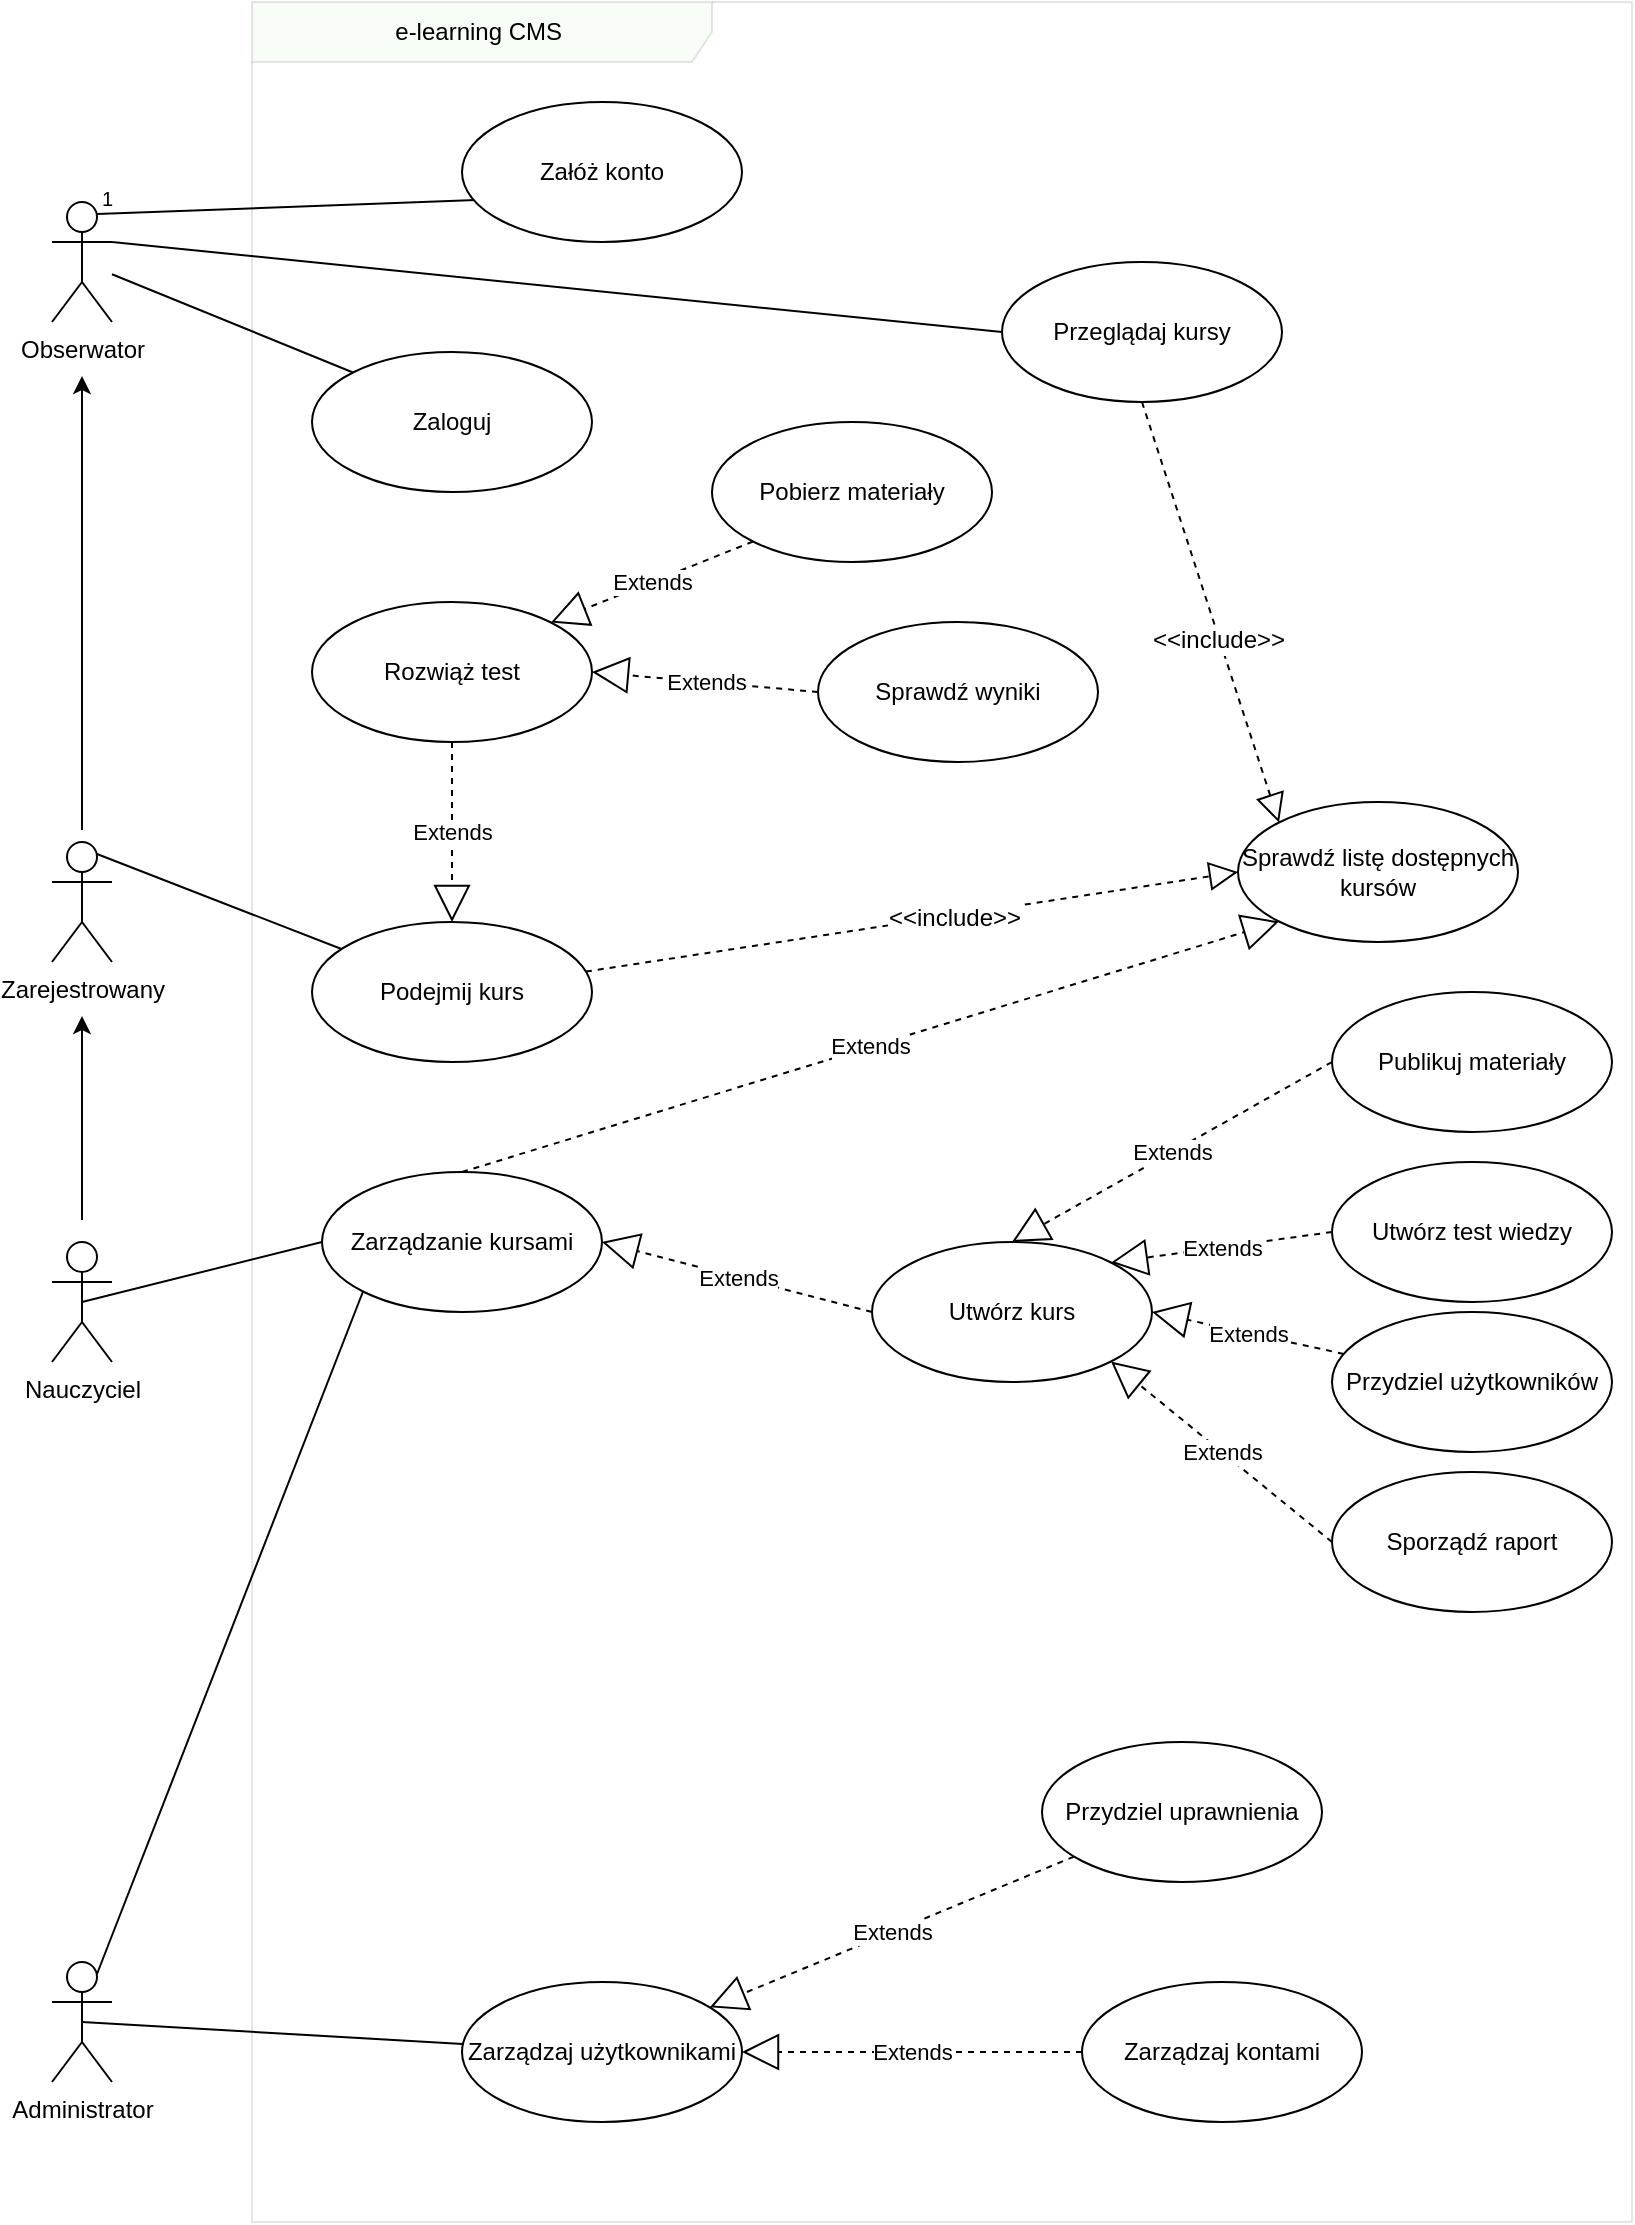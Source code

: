 <mxfile version="12.0.2" type="github" pages="1"><diagram id="77yTano_eLX5B2T2hPCA" name="Page-1"><mxGraphModel dx="1264" dy="575" grid="1" gridSize="10" guides="1" tooltips="1" connect="1" arrows="1" fold="1" page="1" pageScale="1" pageWidth="827" pageHeight="1169" math="0" shadow="0"><root><mxCell id="0"/><mxCell id="1" parent="0"/><mxCell id="cWHcqjAmBNIyeAgHYYpW-1" value="e-learning CMS&amp;nbsp;" style="shape=umlFrame;whiteSpace=wrap;html=1;fillColor=#B9E0A5;width=230;height=30;gradientColor=none;swimlaneFillColor=none;opacity=10;comic=0;shadow=0;" parent="1" vertex="1"><mxGeometry x="130" y="10" width="690" height="1110" as="geometry"/></mxCell><mxCell id="j3dvaK6d3Hkem1crAJbs-26" value="" style="edgeStyle=orthogonalEdgeStyle;rounded=0;orthogonalLoop=1;jettySize=auto;html=1;endArrow=none;endFill=0;targetPerimeterSpacing=6;sourcePerimeterSpacing=27;startArrow=classic;startFill=1;" parent="1" source="j3dvaK6d3Hkem1crAJbs-1" target="j3dvaK6d3Hkem1crAJbs-25" edge="1"><mxGeometry relative="1" as="geometry"/></mxCell><mxCell id="j3dvaK6d3Hkem1crAJbs-1" value="Obserwator" style="shape=umlActor;verticalLabelPosition=bottom;labelBackgroundColor=#ffffff;verticalAlign=top;html=1;" parent="1" vertex="1"><mxGeometry x="30" y="110" width="30" height="60" as="geometry"/></mxCell><mxCell id="j3dvaK6d3Hkem1crAJbs-44" value="" style="edgeStyle=none;rounded=0;orthogonalLoop=1;jettySize=auto;html=1;endArrow=none;endFill=0;startArrow=classic;startFill=1;targetPerimeterSpacing=11;sourcePerimeterSpacing=27;" parent="1" source="j3dvaK6d3Hkem1crAJbs-25" target="j3dvaK6d3Hkem1crAJbs-43" edge="1"><mxGeometry relative="1" as="geometry"/></mxCell><mxCell id="j3dvaK6d3Hkem1crAJbs-25" value="Zarejestrowany" style="shape=umlActor;verticalLabelPosition=bottom;labelBackgroundColor=#ffffff;verticalAlign=top;html=1;" parent="1" vertex="1"><mxGeometry x="30" y="430" width="30" height="60" as="geometry"/></mxCell><mxCell id="j3dvaK6d3Hkem1crAJbs-47" value="" style="edgeStyle=none;rounded=0;orthogonalLoop=1;jettySize=auto;html=1;endArrow=none;endFill=0;entryX=0;entryY=0.5;entryDx=0;entryDy=0;exitX=0.5;exitY=0.5;exitDx=0;exitDy=0;exitPerimeter=0;" parent="1" source="j3dvaK6d3Hkem1crAJbs-43" target="j3dvaK6d3Hkem1crAJbs-21" edge="1"><mxGeometry relative="1" as="geometry"><mxPoint x="175" y="420" as="targetPoint"/></mxGeometry></mxCell><mxCell id="j3dvaK6d3Hkem1crAJbs-43" value="Nauczyciel" style="shape=umlActor;verticalLabelPosition=bottom;labelBackgroundColor=#ffffff;verticalAlign=top;html=1;" parent="1" vertex="1"><mxGeometry x="30" y="630" width="30" height="60" as="geometry"/></mxCell><mxCell id="j3dvaK6d3Hkem1crAJbs-8" value="Administrator" style="shape=umlActor;verticalLabelPosition=bottom;labelBackgroundColor=#ffffff;verticalAlign=top;html=1;strokeColor=#000000;fillColor=none;gradientColor=none;" parent="1" vertex="1"><mxGeometry x="30" y="990" width="30" height="60" as="geometry"/></mxCell><mxCell id="j3dvaK6d3Hkem1crAJbs-22" value="Publikuj materiały" style="ellipse;whiteSpace=wrap;html=1;labelBackgroundColor=none;strokeColor=#000000;fillColor=none;gradientColor=none;" parent="1" vertex="1"><mxGeometry x="670" y="505" width="140" height="70" as="geometry"/></mxCell><mxCell id="j3dvaK6d3Hkem1crAJbs-23" value="Utwórz test wiedzy" style="ellipse;whiteSpace=wrap;html=1;labelBackgroundColor=none;strokeColor=#000000;fillColor=none;gradientColor=none;" parent="1" vertex="1"><mxGeometry x="670" y="590" width="140" height="70" as="geometry"/></mxCell><mxCell id="j925GtUJMoTr7FrOe4u7-14" value="Przydziel użytkowników" style="ellipse;whiteSpace=wrap;html=1;labelBackgroundColor=none;strokeColor=#000000;fillColor=none;gradientColor=none;" parent="1" vertex="1"><mxGeometry x="670" y="665" width="140" height="70" as="geometry"/></mxCell><mxCell id="j925GtUJMoTr7FrOe4u7-16" value="Sporządź raport" style="ellipse;whiteSpace=wrap;html=1;labelBackgroundColor=none;strokeColor=#000000;fillColor=none;gradientColor=none;" parent="1" vertex="1"><mxGeometry x="670" y="745" width="140" height="70" as="geometry"/></mxCell><mxCell id="j3dvaK6d3Hkem1crAJbs-36" value="" style="endArrow=none;endFill=0;endSize=12;html=1;exitX=0.75;exitY=0.1;exitDx=0;exitDy=0;exitPerimeter=0;" parent="1" source="j3dvaK6d3Hkem1crAJbs-25" target="j3dvaK6d3Hkem1crAJbs-28" edge="1"><mxGeometry width="160" relative="1" as="geometry"><mxPoint x="67" y="307" as="sourcePoint"/><mxPoint x="277.009" y="179.825" as="targetPoint"/></mxGeometry></mxCell><mxCell id="j3dvaK6d3Hkem1crAJbs-38" value="" style="endArrow=none;html=1;entryX=0.05;entryY=0.7;entryDx=0;entryDy=0;entryPerimeter=0;rounded=0;exitX=0.75;exitY=0.1;exitDx=0;exitDy=0;exitPerimeter=0;targetPerimeterSpacing=5;sourcePerimeterSpacing=7;" parent="1" source="j3dvaK6d3Hkem1crAJbs-1" target="j3dvaK6d3Hkem1crAJbs-2" edge="1"><mxGeometry relative="1" as="geometry"><mxPoint x="90" y="130" as="sourcePoint"/><mxPoint x="250" y="160" as="targetPoint"/></mxGeometry></mxCell><mxCell id="j3dvaK6d3Hkem1crAJbs-39" value="1" style="resizable=0;html=1;align=left;verticalAlign=bottom;labelBackgroundColor=#ffffff;fontSize=10;" parent="j3dvaK6d3Hkem1crAJbs-38" connectable="0" vertex="1"><mxGeometry x="-1" relative="1" as="geometry"/></mxCell><mxCell id="j3dvaK6d3Hkem1crAJbs-49" value="" style="endArrow=none;endFill=0;endSize=12;html=1;exitX=1;exitY=0.333;exitDx=0;exitDy=0;exitPerimeter=0;entryX=0;entryY=0.5;entryDx=0;entryDy=0;" parent="1" source="j3dvaK6d3Hkem1crAJbs-1" target="j3dvaK6d3Hkem1crAJbs-48" edge="1"><mxGeometry width="160" relative="1" as="geometry"><mxPoint x="157.01" y="222.72" as="sourcePoint"/><mxPoint x="303.048" y="219.801" as="targetPoint"/></mxGeometry></mxCell><mxCell id="j3dvaK6d3Hkem1crAJbs-50" value="" style="edgeStyle=none;rounded=0;orthogonalLoop=1;jettySize=auto;html=1;endArrow=none;endFill=0;exitX=0.5;exitY=0.5;exitDx=0;exitDy=0;exitPerimeter=0;" parent="1" source="j3dvaK6d3Hkem1crAJbs-8" target="j3dvaK6d3Hkem1crAJbs-13" edge="1"><mxGeometry relative="1" as="geometry"><mxPoint x="105" y="1030" as="sourcePoint"/><mxPoint x="275" y="880" as="targetPoint"/></mxGeometry></mxCell><mxCell id="j925GtUJMoTr7FrOe4u7-37" value="" style="endArrow=none;html=1;entryX=0;entryY=1;entryDx=0;entryDy=0;exitX=0.75;exitY=0.1;exitDx=0;exitDy=0;exitPerimeter=0;" parent="1" source="j3dvaK6d3Hkem1crAJbs-8" target="j3dvaK6d3Hkem1crAJbs-21" edge="1"><mxGeometry width="50" height="50" relative="1" as="geometry"><mxPoint x="20" y="1140" as="sourcePoint"/><mxPoint x="70" y="1090" as="targetPoint"/></mxGeometry></mxCell><mxCell id="j3dvaK6d3Hkem1crAJbs-13" value="Zarządzaj użytkownikami" style="ellipse;whiteSpace=wrap;html=1;labelBackgroundColor=none;strokeColor=#000000;fillColor=none;gradientColor=none;" parent="1" vertex="1"><mxGeometry x="235" y="1000" width="140" height="70" as="geometry"/></mxCell><mxCell id="j3dvaK6d3Hkem1crAJbs-14" value="Zarządzaj kontami" style="ellipse;whiteSpace=wrap;html=1;labelBackgroundColor=none;strokeColor=#000000;fillColor=none;gradientColor=none;" parent="1" vertex="1"><mxGeometry x="545" y="1000" width="140" height="70" as="geometry"/></mxCell><mxCell id="j3dvaK6d3Hkem1crAJbs-15" value="Przydziel uprawnienia" style="ellipse;whiteSpace=wrap;html=1;labelBackgroundColor=none;strokeColor=#000000;fillColor=none;gradientColor=none;" parent="1" vertex="1"><mxGeometry x="525" y="880" width="140" height="70" as="geometry"/></mxCell><mxCell id="j3dvaK6d3Hkem1crAJbs-16" value="Extends" style="endArrow=block;endSize=16;endFill=0;html=1;dashed=1;" parent="1" source="j3dvaK6d3Hkem1crAJbs-15" target="j3dvaK6d3Hkem1crAJbs-13" edge="1"><mxGeometry width="160" relative="1" as="geometry"><mxPoint x="45" y="1130" as="sourcePoint"/><mxPoint x="205" y="1130" as="targetPoint"/></mxGeometry></mxCell><mxCell id="j3dvaK6d3Hkem1crAJbs-17" value="Extends" style="endArrow=block;endSize=16;endFill=0;html=1;dashed=1;" parent="1" source="j3dvaK6d3Hkem1crAJbs-14" target="j3dvaK6d3Hkem1crAJbs-13" edge="1"><mxGeometry width="160" relative="1" as="geometry"><mxPoint x="45" y="1130" as="sourcePoint"/><mxPoint x="205" y="1130" as="targetPoint"/></mxGeometry></mxCell><mxCell id="j3dvaK6d3Hkem1crAJbs-20" value="Utwórz kurs" style="ellipse;whiteSpace=wrap;html=1;labelBackgroundColor=none;strokeColor=#000000;fillColor=none;gradientColor=none;" parent="1" vertex="1"><mxGeometry x="440" y="630" width="140" height="70" as="geometry"/></mxCell><mxCell id="j3dvaK6d3Hkem1crAJbs-21" value="Zarządzanie kursami" style="ellipse;whiteSpace=wrap;html=1;labelBackgroundColor=none;strokeColor=#000000;fillColor=none;gradientColor=none;" parent="1" vertex="1"><mxGeometry x="165" y="595" width="140" height="70" as="geometry"/></mxCell><mxCell id="j3dvaK6d3Hkem1crAJbs-28" value="Podejmij kurs" style="ellipse;whiteSpace=wrap;html=1;labelBackgroundColor=none;strokeColor=#000000;fillColor=none;gradientColor=none;" parent="1" vertex="1"><mxGeometry x="160" y="470" width="140" height="70" as="geometry"/></mxCell><mxCell id="j3dvaK6d3Hkem1crAJbs-29" value="Sprawdź listę dostępnych kursów" style="ellipse;whiteSpace=wrap;html=1;labelBackgroundColor=none;strokeColor=#000000;fillColor=none;gradientColor=none;" parent="1" vertex="1"><mxGeometry x="623" y="410" width="140" height="70" as="geometry"/></mxCell><mxCell id="j3dvaK6d3Hkem1crAJbs-33" value="" style="endArrow=block;dashed=1;endFill=0;endSize=12;html=1;entryX=0;entryY=0.5;entryDx=0;entryDy=0;" parent="1" source="j3dvaK6d3Hkem1crAJbs-28" target="j3dvaK6d3Hkem1crAJbs-29" edge="1"><mxGeometry width="160" relative="1" as="geometry"><mxPoint x="90" y="500" as="sourcePoint"/><mxPoint x="250" y="500" as="targetPoint"/></mxGeometry></mxCell><mxCell id="j3dvaK6d3Hkem1crAJbs-34" value="&amp;lt;&amp;lt;include&amp;gt;&amp;gt;" style="text;html=1;resizable=0;points=[];align=center;verticalAlign=middle;labelBackgroundColor=#ffffff;" parent="j3dvaK6d3Hkem1crAJbs-33" vertex="1" connectable="0"><mxGeometry x="0.125" y="-1" relative="1" as="geometry"><mxPoint as="offset"/></mxGeometry></mxCell><mxCell id="j3dvaK6d3Hkem1crAJbs-42" value="Extends" style="endArrow=block;endSize=16;endFill=0;html=1;dashed=1;exitX=0.5;exitY=0;exitDx=0;exitDy=0;entryX=0;entryY=1;entryDx=0;entryDy=0;" parent="1" source="j3dvaK6d3Hkem1crAJbs-21" target="j3dvaK6d3Hkem1crAJbs-29" edge="1"><mxGeometry width="160" relative="1" as="geometry"><mxPoint x="350" y="590" as="sourcePoint"/><mxPoint x="180" y="590" as="targetPoint"/></mxGeometry></mxCell><mxCell id="j925GtUJMoTr7FrOe4u7-18" value="Pobierz materiały" style="ellipse;whiteSpace=wrap;html=1;" parent="1" vertex="1"><mxGeometry x="360" y="220" width="140" height="70" as="geometry"/></mxCell><mxCell id="j925GtUJMoTr7FrOe4u7-24" value="Rozwiąż test" style="ellipse;whiteSpace=wrap;html=1;" parent="1" vertex="1"><mxGeometry x="160" y="310" width="140" height="70" as="geometry"/></mxCell><mxCell id="j925GtUJMoTr7FrOe4u7-19" value="Sprawdź wyniki" style="ellipse;whiteSpace=wrap;html=1;direction=west;" parent="1" vertex="1"><mxGeometry x="413" y="320" width="140" height="70" as="geometry"/></mxCell><mxCell id="j925GtUJMoTr7FrOe4u7-23" value="Extends" style="endArrow=block;endSize=16;endFill=0;html=1;dashed=1;entryX=0.5;entryY=0;entryDx=0;entryDy=0;exitX=0.5;exitY=1;exitDx=0;exitDy=0;" parent="1" source="j925GtUJMoTr7FrOe4u7-24" target="j3dvaK6d3Hkem1crAJbs-28" edge="1"><mxGeometry width="160" relative="1" as="geometry"><mxPoint x="349" y="390" as="sourcePoint"/><mxPoint x="653.94" y="326.99" as="targetPoint"/></mxGeometry></mxCell><mxCell id="j925GtUJMoTr7FrOe4u7-26" value="Extends" style="endArrow=block;endSize=16;endFill=0;html=1;dashed=1;entryX=1;entryY=0.5;entryDx=0;entryDy=0;exitX=1;exitY=0.5;exitDx=0;exitDy=0;" parent="1" source="j925GtUJMoTr7FrOe4u7-19" target="j925GtUJMoTr7FrOe4u7-24" edge="1"><mxGeometry width="160" relative="1" as="geometry"><mxPoint x="260" y="375" as="sourcePoint"/><mxPoint x="260" y="315" as="targetPoint"/></mxGeometry></mxCell><mxCell id="j925GtUJMoTr7FrOe4u7-27" value="Extends" style="endArrow=block;endSize=16;endFill=0;html=1;dashed=1;entryX=1;entryY=0;entryDx=0;entryDy=0;exitX=0;exitY=1;exitDx=0;exitDy=0;" parent="1" source="j925GtUJMoTr7FrOe4u7-18" target="j925GtUJMoTr7FrOe4u7-24" edge="1"><mxGeometry width="160" relative="1" as="geometry"><mxPoint x="465" y="445" as="sourcePoint"/><mxPoint x="370" y="485" as="targetPoint"/></mxGeometry></mxCell><mxCell id="j925GtUJMoTr7FrOe4u7-29" value="Extends" style="endArrow=block;endSize=16;endFill=0;html=1;dashed=1;entryX=1;entryY=0.5;entryDx=0;entryDy=0;exitX=0;exitY=0.5;exitDx=0;exitDy=0;" parent="1" source="j3dvaK6d3Hkem1crAJbs-20" target="j3dvaK6d3Hkem1crAJbs-21" edge="1"><mxGeometry width="160" relative="1" as="geometry"><mxPoint x="805" y="535" as="sourcePoint"/><mxPoint x="720" y="515" as="targetPoint"/></mxGeometry></mxCell><mxCell id="j925GtUJMoTr7FrOe4u7-33" value="Extends" style="endArrow=block;endSize=16;endFill=0;html=1;dashed=1;entryX=1;entryY=1;entryDx=0;entryDy=0;exitX=0;exitY=0.5;exitDx=0;exitDy=0;" parent="1" source="j925GtUJMoTr7FrOe4u7-16" target="j3dvaK6d3Hkem1crAJbs-20" edge="1"><mxGeometry width="160" relative="1" as="geometry"><mxPoint x="450" y="675" as="sourcePoint"/><mxPoint x="355" y="690" as="targetPoint"/></mxGeometry></mxCell><mxCell id="j925GtUJMoTr7FrOe4u7-34" value="Extends" style="endArrow=block;endSize=16;endFill=0;html=1;dashed=1;entryX=1;entryY=0.5;entryDx=0;entryDy=0;" parent="1" source="j925GtUJMoTr7FrOe4u7-14" target="j3dvaK6d3Hkem1crAJbs-20" edge="1"><mxGeometry width="160" relative="1" as="geometry"><mxPoint x="460" y="685" as="sourcePoint"/><mxPoint x="365" y="700" as="targetPoint"/></mxGeometry></mxCell><mxCell id="j925GtUJMoTr7FrOe4u7-35" value="Extends" style="endArrow=block;endSize=16;endFill=0;html=1;dashed=1;entryX=1;entryY=0;entryDx=0;entryDy=0;exitX=0;exitY=0.5;exitDx=0;exitDy=0;" parent="1" source="j3dvaK6d3Hkem1crAJbs-23" target="j3dvaK6d3Hkem1crAJbs-20" edge="1"><mxGeometry width="160" relative="1" as="geometry"><mxPoint x="470" y="695" as="sourcePoint"/><mxPoint x="375" y="710" as="targetPoint"/></mxGeometry></mxCell><mxCell id="j925GtUJMoTr7FrOe4u7-36" value="Extends" style="endArrow=block;endSize=16;endFill=0;html=1;dashed=1;entryX=0.5;entryY=0;entryDx=0;entryDy=0;exitX=0;exitY=0.5;exitDx=0;exitDy=0;" parent="1" source="j3dvaK6d3Hkem1crAJbs-22" target="j3dvaK6d3Hkem1crAJbs-20" edge="1"><mxGeometry width="160" relative="1" as="geometry"><mxPoint x="480" y="705" as="sourcePoint"/><mxPoint x="385" y="720" as="targetPoint"/></mxGeometry></mxCell><mxCell id="j3dvaK6d3Hkem1crAJbs-2" value="Załóż konto" style="ellipse;whiteSpace=wrap;html=1;" parent="1" vertex="1"><mxGeometry x="235" y="60" width="140" height="70" as="geometry"/></mxCell><mxCell id="j3dvaK6d3Hkem1crAJbs-48" value="Przeglądaj kursy" style="ellipse;whiteSpace=wrap;html=1;labelBackgroundColor=none;strokeColor=#000000;fillColor=none;gradientColor=none;" parent="1" vertex="1"><mxGeometry x="505" y="140" width="140" height="70" as="geometry"/></mxCell><mxCell id="cWHcqjAmBNIyeAgHYYpW-2" value="" style="endArrow=block;dashed=1;endFill=0;endSize=12;html=1;entryX=0;entryY=0;entryDx=0;entryDy=0;exitX=0.5;exitY=1;exitDx=0;exitDy=0;" parent="1" source="j3dvaK6d3Hkem1crAJbs-48" target="j3dvaK6d3Hkem1crAJbs-29" edge="1"><mxGeometry width="160" relative="1" as="geometry"><mxPoint x="459.949" y="344.779" as="sourcePoint"/><mxPoint x="786" y="295" as="targetPoint"/></mxGeometry></mxCell><mxCell id="cWHcqjAmBNIyeAgHYYpW-3" value="&amp;lt;&amp;lt;include&amp;gt;&amp;gt;" style="text;html=1;resizable=0;points=[];align=center;verticalAlign=middle;labelBackgroundColor=#ffffff;" parent="cWHcqjAmBNIyeAgHYYpW-2" vertex="1" connectable="0"><mxGeometry x="0.125" y="-1" relative="1" as="geometry"><mxPoint as="offset"/></mxGeometry></mxCell><mxCell id="yMNArAbLSuQd8UkKoMsm-1" value="Zaloguj" style="ellipse;whiteSpace=wrap;html=1;" vertex="1" parent="1"><mxGeometry x="160" y="185" width="140" height="70" as="geometry"/></mxCell><mxCell id="yMNArAbLSuQd8UkKoMsm-2" value="" style="endArrow=none;endFill=0;endSize=12;html=1;entryX=0;entryY=0;entryDx=0;entryDy=0;" edge="1" parent="1" source="j3dvaK6d3Hkem1crAJbs-1" target="yMNArAbLSuQd8UkKoMsm-1"><mxGeometry width="160" relative="1" as="geometry"><mxPoint x="62.5" y="446" as="sourcePoint"/><mxPoint x="184.796" y="493.48" as="targetPoint"/></mxGeometry></mxCell></root></mxGraphModel></diagram></mxfile>